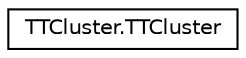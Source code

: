 digraph "Graphical Class Hierarchy"
{
 // LATEX_PDF_SIZE
  edge [fontname="Helvetica",fontsize="10",labelfontname="Helvetica",labelfontsize="10"];
  node [fontname="Helvetica",fontsize="10",shape=record];
  rankdir="LR";
  Node0 [label="TTCluster.TTCluster",height=0.2,width=0.4,color="black", fillcolor="white", style="filled",URL="$classTTCluster_1_1TTCluster.html",tooltip="CLASS OF TT AND HPT EVENTS ######################################################."];
}
